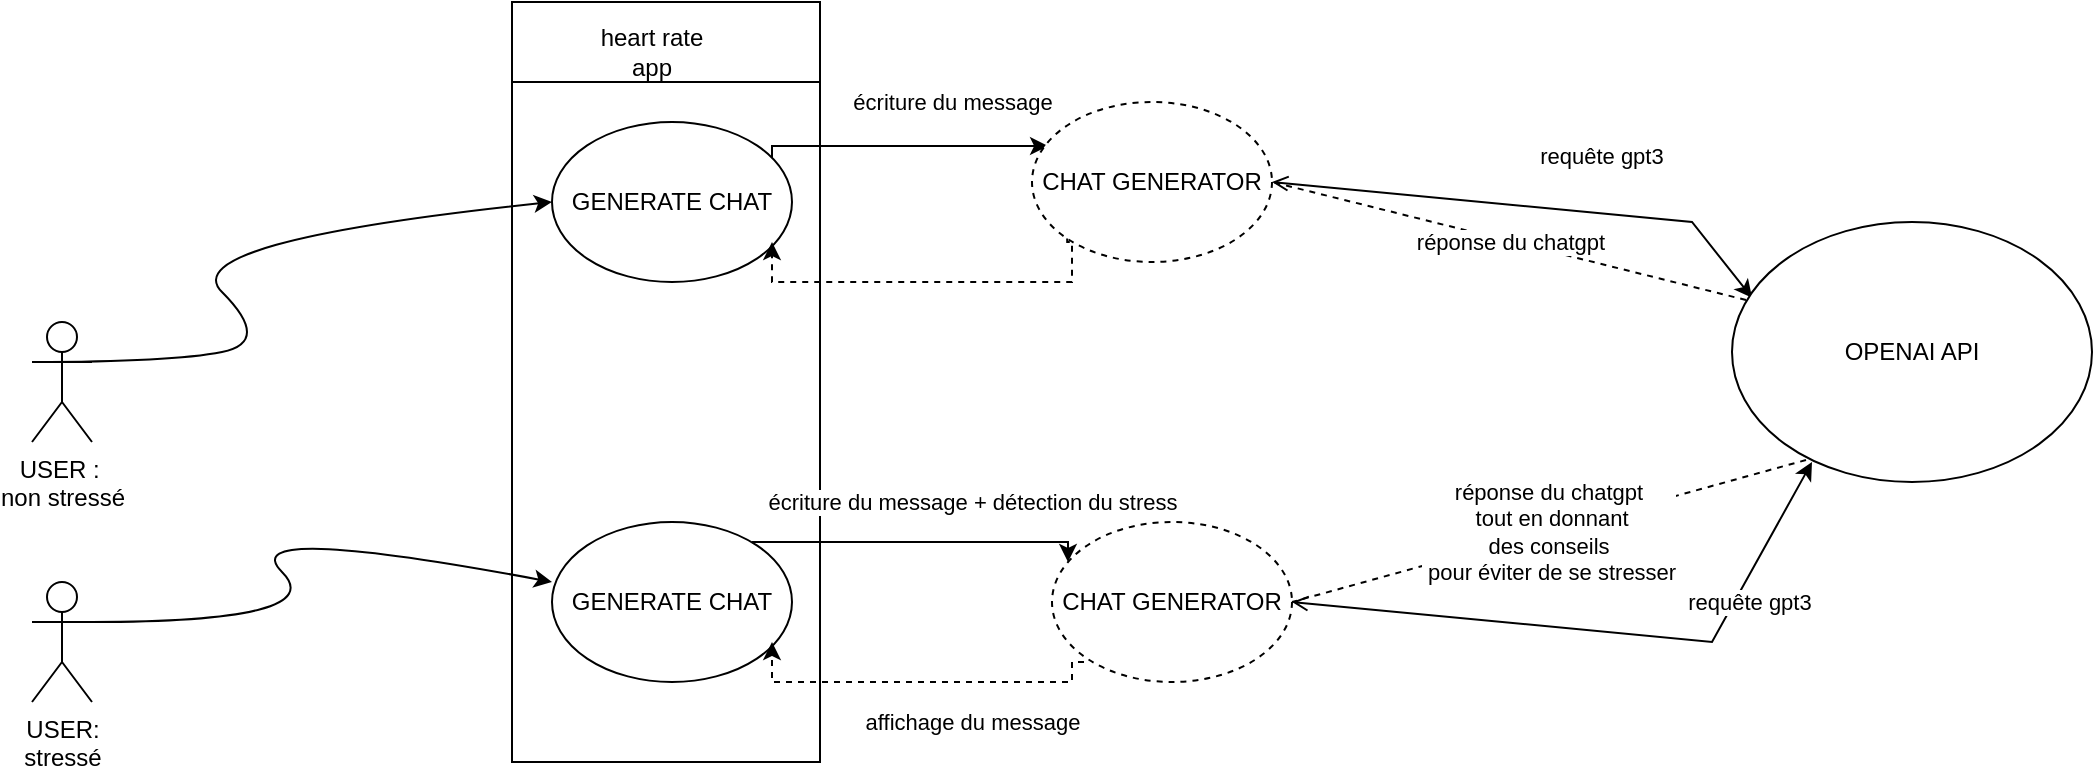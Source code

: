 <mxfile version="21.2.3" type="github">
  <diagram name="Page-1" id="x3WW3A2NA5ecLm-U_PFt">
    <mxGraphModel dx="880" dy="522" grid="1" gridSize="10" guides="1" tooltips="1" connect="1" arrows="1" fold="1" page="1" pageScale="1" pageWidth="827" pageHeight="1169" math="0" shadow="0">
      <root>
        <mxCell id="0" />
        <mxCell id="1" parent="0" />
        <mxCell id="CN_hh3Vsaduh72OKIFFR-1" value="USER :&amp;nbsp;&lt;br&gt;non stressé" style="shape=umlActor;verticalLabelPosition=bottom;verticalAlign=top;html=1;outlineConnect=0;" parent="1" vertex="1">
          <mxGeometry x="180" y="210" width="30" height="60" as="geometry" />
        </mxCell>
        <mxCell id="CN_hh3Vsaduh72OKIFFR-17" value="écriture du message" style="edgeStyle=orthogonalEdgeStyle;rounded=0;orthogonalLoop=1;jettySize=auto;html=1;exitX=1;exitY=0;exitDx=0;exitDy=0;entryX=0.067;entryY=0.275;entryDx=0;entryDy=0;entryPerimeter=0;" parent="1" source="CN_hh3Vsaduh72OKIFFR-2" target="CN_hh3Vsaduh72OKIFFR-18" edge="1">
          <mxGeometry x="0.472" y="22" relative="1" as="geometry">
            <mxPoint x="750" y="130" as="targetPoint" />
            <Array as="points">
              <mxPoint x="542" y="140" />
              <mxPoint x="550" y="140" />
              <mxPoint x="550" y="122" />
              <mxPoint x="650" y="122" />
              <mxPoint x="650" y="122" />
            </Array>
            <mxPoint as="offset" />
          </mxGeometry>
        </mxCell>
        <mxCell id="CN_hh3Vsaduh72OKIFFR-2" value="GENERATE CHAT" style="ellipse;whiteSpace=wrap;html=1;gradientColor=none;" parent="1" vertex="1">
          <mxGeometry x="440" y="110" width="120" height="80" as="geometry" />
        </mxCell>
        <mxCell id="CN_hh3Vsaduh72OKIFFR-8" value="" style="curved=1;endArrow=classic;html=1;rounded=0;entryX=0;entryY=0.5;entryDx=0;entryDy=0;" parent="1" target="CN_hh3Vsaduh72OKIFFR-2" edge="1">
          <mxGeometry width="50" height="50" relative="1" as="geometry">
            <mxPoint x="180" y="230" as="sourcePoint" />
            <mxPoint x="430" y="150" as="targetPoint" />
            <Array as="points">
              <mxPoint x="250" y="230" />
              <mxPoint x="300" y="220" />
              <mxPoint x="250" y="170" />
            </Array>
          </mxGeometry>
        </mxCell>
        <mxCell id="CN_hh3Vsaduh72OKIFFR-11" value="" style="rounded=0;whiteSpace=wrap;html=1;fillColor=none;" parent="1" vertex="1">
          <mxGeometry x="420" y="50" width="154" height="380" as="geometry" />
        </mxCell>
        <mxCell id="CN_hh3Vsaduh72OKIFFR-12" style="edgeStyle=orthogonalEdgeStyle;rounded=0;orthogonalLoop=1;jettySize=auto;html=1;exitX=0.5;exitY=1;exitDx=0;exitDy=0;" parent="1" source="CN_hh3Vsaduh72OKIFFR-11" target="CN_hh3Vsaduh72OKIFFR-11" edge="1">
          <mxGeometry relative="1" as="geometry" />
        </mxCell>
        <mxCell id="CN_hh3Vsaduh72OKIFFR-18" value="CHAT GENERATOR" style="ellipse;whiteSpace=wrap;html=1;gradientColor=none;dashed=1;" parent="1" vertex="1">
          <mxGeometry x="680" y="100" width="120" height="80" as="geometry" />
        </mxCell>
        <mxCell id="CN_hh3Vsaduh72OKIFFR-19" style="edgeStyle=orthogonalEdgeStyle;orthogonalLoop=1;jettySize=auto;html=1;exitX=0;exitY=1;exitDx=0;exitDy=0;entryX=0.067;entryY=0.275;entryDx=0;entryDy=0;entryPerimeter=0;rounded=0;strokeColor=default;dashed=1;" parent="1" source="CN_hh3Vsaduh72OKIFFR-18" edge="1">
          <mxGeometry relative="1" as="geometry">
            <mxPoint x="550" y="170" as="targetPoint" />
            <mxPoint x="656" y="180" as="sourcePoint" />
            <Array as="points">
              <mxPoint x="698" y="170" />
              <mxPoint x="700" y="170" />
              <mxPoint x="700" y="190" />
              <mxPoint x="550" y="190" />
            </Array>
          </mxGeometry>
        </mxCell>
        <mxCell id="CN_hh3Vsaduh72OKIFFR-21" value="requête gpt3&amp;nbsp;" style="endArrow=classic;startArrow=open;html=1;rounded=0;entryX=0.056;entryY=0.292;entryDx=0;entryDy=0;entryPerimeter=0;startFill=0;" parent="1" target="CN_hh3Vsaduh72OKIFFR-22" edge="1">
          <mxGeometry x="0.266" y="29" width="50" height="50" relative="1" as="geometry">
            <mxPoint x="800" y="140" as="sourcePoint" />
            <mxPoint x="1060" y="140" as="targetPoint" />
            <Array as="points">
              <mxPoint x="1010" y="160" />
            </Array>
            <mxPoint as="offset" />
          </mxGeometry>
        </mxCell>
        <mxCell id="CN_hh3Vsaduh72OKIFFR-27" value="réponse du chatgpt" style="rounded=0;orthogonalLoop=1;jettySize=auto;html=1;dashed=1;endArrow=none;endFill=0;exitX=0.039;exitY=0.3;exitDx=0;exitDy=0;exitPerimeter=0;entryX=1;entryY=0.5;entryDx=0;entryDy=0;" parent="1" source="CN_hh3Vsaduh72OKIFFR-22" target="CN_hh3Vsaduh72OKIFFR-18" edge="1">
          <mxGeometry relative="1" as="geometry">
            <mxPoint x="800" y="120" as="targetPoint" />
            <mxPoint x="1040" y="240" as="sourcePoint" />
          </mxGeometry>
        </mxCell>
        <mxCell id="CN_hh3Vsaduh72OKIFFR-22" value="OPENAI API" style="ellipse;whiteSpace=wrap;html=1;gradientColor=none;" parent="1" vertex="1">
          <mxGeometry x="1030" y="160" width="180" height="130" as="geometry" />
        </mxCell>
        <mxCell id="CN_hh3Vsaduh72OKIFFR-30" value="USER:&lt;br&gt;stressé" style="shape=umlActor;verticalLabelPosition=bottom;verticalAlign=top;html=1;outlineConnect=0;" parent="1" vertex="1">
          <mxGeometry x="180" y="340" width="30" height="60" as="geometry" />
        </mxCell>
        <mxCell id="CN_hh3Vsaduh72OKIFFR-33" value="" style="curved=1;endArrow=classic;html=1;rounded=0;exitX=1;exitY=0.333;exitDx=0;exitDy=0;exitPerimeter=0;" parent="1" source="CN_hh3Vsaduh72OKIFFR-30" edge="1">
          <mxGeometry width="50" height="50" relative="1" as="geometry">
            <mxPoint x="280" y="360" as="sourcePoint" />
            <mxPoint x="440" y="340" as="targetPoint" />
            <Array as="points">
              <mxPoint x="330" y="360" />
              <mxPoint x="280" y="310" />
            </Array>
          </mxGeometry>
        </mxCell>
        <mxCell id="CN_hh3Vsaduh72OKIFFR-35" value="GENERATE CHAT" style="ellipse;whiteSpace=wrap;html=1;gradientColor=none;" parent="1" vertex="1">
          <mxGeometry x="440" y="310" width="120" height="80" as="geometry" />
        </mxCell>
        <mxCell id="CN_hh3Vsaduh72OKIFFR-37" value="écriture du message + détection du stress" style="edgeStyle=orthogonalEdgeStyle;rounded=0;orthogonalLoop=1;jettySize=auto;html=1;exitX=1;exitY=0;exitDx=0;exitDy=0;" parent="1" edge="1">
          <mxGeometry x="0.309" y="20" relative="1" as="geometry">
            <mxPoint x="698" y="330" as="targetPoint" />
            <mxPoint x="540" y="320" as="sourcePoint" />
            <Array as="points">
              <mxPoint x="698" y="320" />
              <mxPoint x="698" y="330" />
            </Array>
            <mxPoint as="offset" />
          </mxGeometry>
        </mxCell>
        <mxCell id="CN_hh3Vsaduh72OKIFFR-38" value="CHAT GENERATOR" style="ellipse;whiteSpace=wrap;html=1;gradientColor=none;dashed=1;" parent="1" vertex="1">
          <mxGeometry x="690" y="310" width="120" height="80" as="geometry" />
        </mxCell>
        <mxCell id="CN_hh3Vsaduh72OKIFFR-40" value="affichage du message" style="edgeStyle=orthogonalEdgeStyle;orthogonalLoop=1;jettySize=auto;html=1;exitX=1;exitY=0;exitDx=0;exitDy=0;rounded=0;strokeColor=default;dashed=1;" parent="1" edge="1">
          <mxGeometry x="-0.29" y="20" relative="1" as="geometry">
            <mxPoint x="550" y="370" as="targetPoint" />
            <mxPoint x="706" y="380" as="sourcePoint" />
            <Array as="points">
              <mxPoint x="700" y="380" />
              <mxPoint x="700" y="390" />
              <mxPoint x="550" y="390" />
              <mxPoint x="550" y="370" />
            </Array>
            <mxPoint as="offset" />
          </mxGeometry>
        </mxCell>
        <mxCell id="CN_hh3Vsaduh72OKIFFR-43" value="requête gpt3&amp;nbsp;" style="endArrow=classic;startArrow=open;html=1;rounded=0;startFill=0;" parent="1" edge="1">
          <mxGeometry x="0.517" y="-8" width="50" height="50" relative="1" as="geometry">
            <mxPoint x="810" y="350" as="sourcePoint" />
            <mxPoint x="1070" y="280" as="targetPoint" />
            <Array as="points">
              <mxPoint x="1020" y="370" />
            </Array>
            <mxPoint as="offset" />
          </mxGeometry>
        </mxCell>
        <mxCell id="CN_hh3Vsaduh72OKIFFR-44" value="réponse du chatgpt&lt;br&gt;&amp;nbsp;tout en donnant &lt;br&gt;des conseils&lt;br&gt;&amp;nbsp;pour éviter de se stresser" style="rounded=0;orthogonalLoop=1;jettySize=auto;html=1;dashed=1;endArrow=none;endFill=0;exitX=0.039;exitY=0.3;exitDx=0;exitDy=0;exitPerimeter=0;" parent="1" edge="1">
          <mxGeometry relative="1" as="geometry">
            <mxPoint x="810" y="350" as="targetPoint" />
            <mxPoint x="1067" y="279" as="sourcePoint" />
          </mxGeometry>
        </mxCell>
        <mxCell id="p_kRZyicSgyDxQygRzZf-1" value="heart rate app" style="text;strokeColor=none;align=center;fillColor=none;html=1;verticalAlign=middle;whiteSpace=wrap;rounded=0;" vertex="1" parent="1">
          <mxGeometry x="460" y="60" width="60" height="30" as="geometry" />
        </mxCell>
        <mxCell id="p_kRZyicSgyDxQygRzZf-5" value="" style="endArrow=none;html=1;rounded=0;" edge="1" parent="1">
          <mxGeometry width="50" height="50" relative="1" as="geometry">
            <mxPoint x="420" y="90" as="sourcePoint" />
            <mxPoint x="574" y="90" as="targetPoint" />
          </mxGeometry>
        </mxCell>
      </root>
    </mxGraphModel>
  </diagram>
</mxfile>
